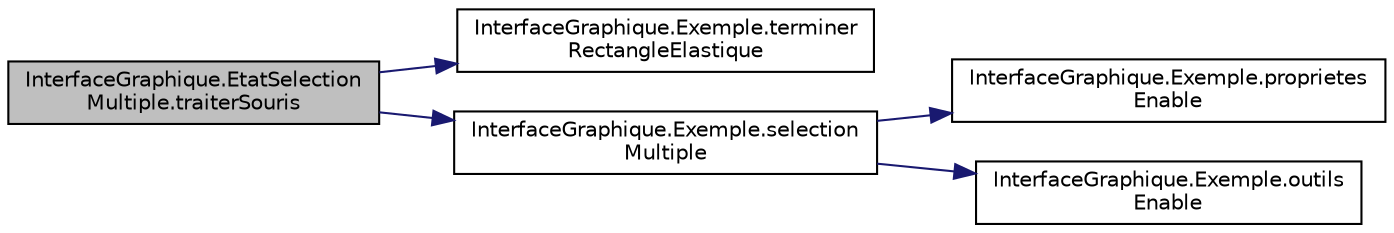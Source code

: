 digraph "InterfaceGraphique.EtatSelectionMultiple.traiterSouris"
{
  edge [fontname="Helvetica",fontsize="10",labelfontname="Helvetica",labelfontsize="10"];
  node [fontname="Helvetica",fontsize="10",shape=record];
  rankdir="LR";
  Node1 [label="InterfaceGraphique.EtatSelection\lMultiple.traiterSouris",height=0.2,width=0.4,color="black", fillcolor="grey75", style="filled", fontcolor="black"];
  Node1 -> Node2 [color="midnightblue",fontsize="10",style="solid",fontname="Helvetica"];
  Node2 [label="InterfaceGraphique.Exemple.terminer\lRectangleElastique",height=0.2,width=0.4,color="black", fillcolor="white", style="filled",URL="$d9/d14/class_interface_graphique_1_1_exemple.html#a8a3d95dc23e32bb50f5c4512bb265ddb",tooltip="Effacement d&#39;un rectangle élastique. "];
  Node1 -> Node3 [color="midnightblue",fontsize="10",style="solid",fontname="Helvetica"];
  Node3 [label="InterfaceGraphique.Exemple.selection\lMultiple",height=0.2,width=0.4,color="black", fillcolor="white", style="filled",URL="$d9/d14/class_interface_graphique_1_1_exemple.html#a0bd1e065a020ca6df4981933a1e549fb",tooltip="Sélection multiple avec un rectangle élastique. "];
  Node3 -> Node4 [color="midnightblue",fontsize="10",style="solid",fontname="Helvetica"];
  Node4 [label="InterfaceGraphique.Exemple.proprietes\lEnable",height=0.2,width=0.4,color="black", fillcolor="white", style="filled",URL="$d9/d14/class_interface_graphique_1_1_exemple.html#a2c2d8dfa87bb7de468b099e6b7c9a6d8",tooltip="Active ou désactive les labels de propriétés spatiales des objets. "];
  Node3 -> Node5 [color="midnightblue",fontsize="10",style="solid",fontname="Helvetica"];
  Node5 [label="InterfaceGraphique.Exemple.outils\lEnable",height=0.2,width=0.4,color="black", fillcolor="white", style="filled",URL="$d9/d14/class_interface_graphique_1_1_exemple.html#a9ebdbe7d0732cdacef861c9b5c9691b0",tooltip="Active ou désactive les boutons d&#39;outils de modification de la table. "];
}
